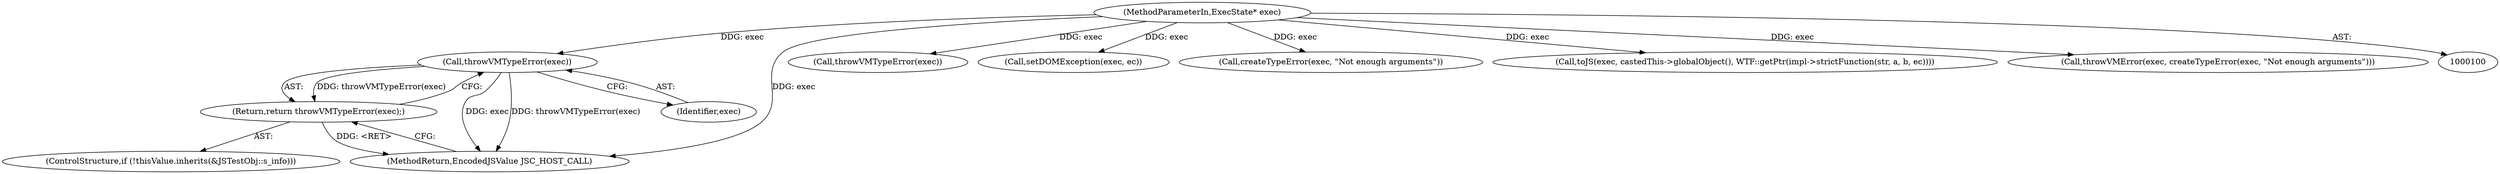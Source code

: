 digraph "0_Chrome_b944f670bb7a8a919daac497a4ea0536c954c201_51@pointer" {
"1000113" [label="(Call,throwVMTypeError(exec))"];
"1000101" [label="(MethodParameterIn,ExecState* exec)"];
"1000112" [label="(Return,return throwVMTypeError(exec);)"];
"1000192" [label="(MethodReturn,EncodedJSValue JSC_HOST_CALL)"];
"1000166" [label="(Call,throwVMTypeError(exec))"];
"1000186" [label="(Call,setDOMException(exec, ec))"];
"1000134" [label="(Call,createTypeError(exec, \"Not enough arguments\"))"];
"1000113" [label="(Call,throwVMTypeError(exec))"];
"1000177" [label="(Call,toJS(exec, castedThis->globalObject(), WTF::getPtr(impl->strictFunction(str, a, b, ec))))"];
"1000107" [label="(ControlStructure,if (!thisValue.inherits(&JSTestObj::s_info)))"];
"1000101" [label="(MethodParameterIn,ExecState* exec)"];
"1000132" [label="(Call,throwVMError(exec, createTypeError(exec, \"Not enough arguments\")))"];
"1000112" [label="(Return,return throwVMTypeError(exec);)"];
"1000114" [label="(Identifier,exec)"];
"1000113" -> "1000112"  [label="AST: "];
"1000113" -> "1000114"  [label="CFG: "];
"1000114" -> "1000113"  [label="AST: "];
"1000112" -> "1000113"  [label="CFG: "];
"1000113" -> "1000192"  [label="DDG: exec"];
"1000113" -> "1000192"  [label="DDG: throwVMTypeError(exec)"];
"1000113" -> "1000112"  [label="DDG: throwVMTypeError(exec)"];
"1000101" -> "1000113"  [label="DDG: exec"];
"1000101" -> "1000100"  [label="AST: "];
"1000101" -> "1000192"  [label="DDG: exec"];
"1000101" -> "1000132"  [label="DDG: exec"];
"1000101" -> "1000134"  [label="DDG: exec"];
"1000101" -> "1000166"  [label="DDG: exec"];
"1000101" -> "1000177"  [label="DDG: exec"];
"1000101" -> "1000186"  [label="DDG: exec"];
"1000112" -> "1000107"  [label="AST: "];
"1000192" -> "1000112"  [label="CFG: "];
"1000112" -> "1000192"  [label="DDG: <RET>"];
}
